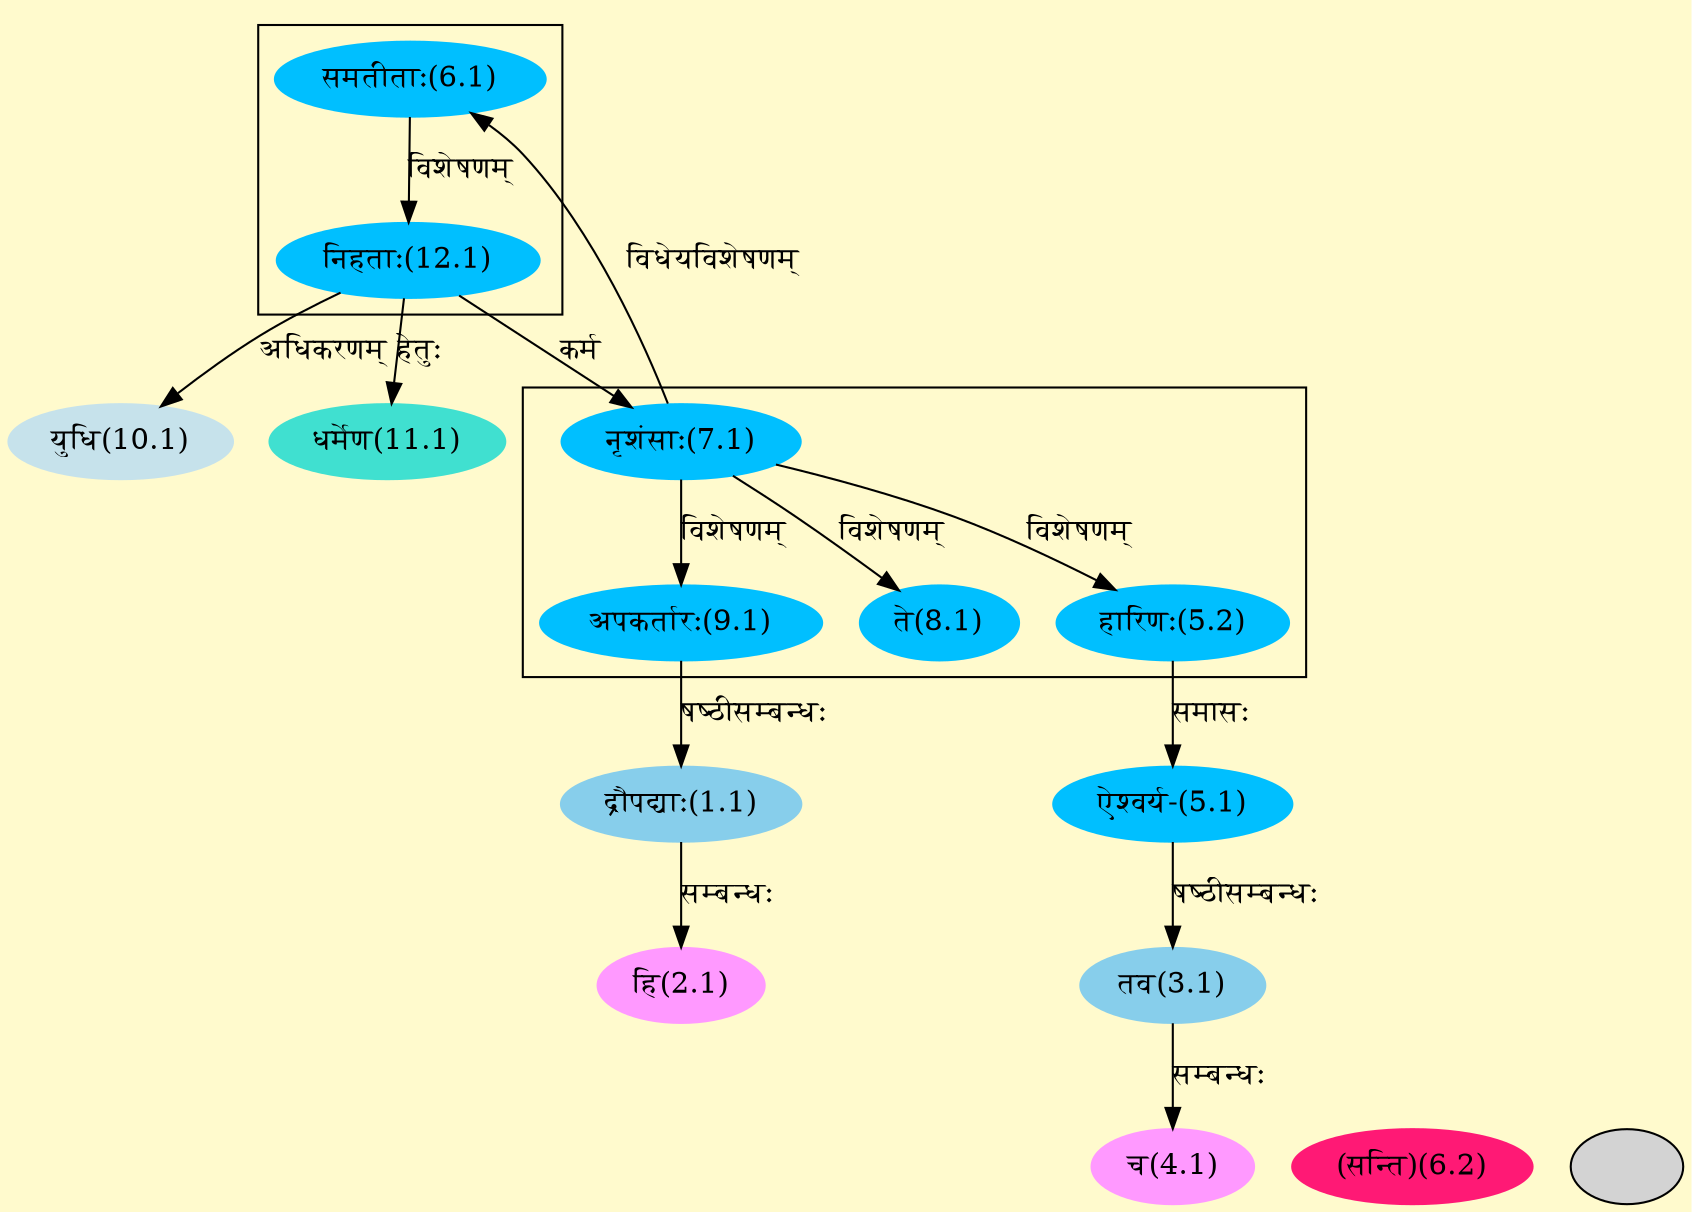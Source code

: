 digraph G{
rankdir=BT;
 compound=true;
 bgcolor="lemonchiffon1";

subgraph cluster_1{
Node5_2 [style=filled, color="#00BFFF" label = "हारिणः(5.2)"]
Node7_1 [style=filled, color="#00BFFF" label = "नृशंसाः(7.1)"]
Node8_1 [style=filled, color="#00BFFF" label = "ते(8.1)"]
Node9_1 [style=filled, color="#00BFFF" label = "अपकर्तारः(9.1)"]

}

subgraph cluster_2{
Node12_1 [style=filled, color="#00BFFF" label = "निहताः(12.1)"]
Node6_1 [style=filled, color="#00BFFF" label = "समतीताः(6.1)"]

}
Node1_1 [style=filled, color="#87CEEB" label = "द्रौपद्याः(1.1)"]
Node9_1 [style=filled, color="#00BFFF" label = "अपकर्तारः(9.1)"]
Node2_1 [style=filled, color="#FF99FF" label = "हि(2.1)"]
Node3_1 [style=filled, color="#87CEEB" label = "तव(3.1)"]
Node5_1 [style=filled, color="#00BFFF" label = "ऐश्वर्य-(5.1)"]
Node4_1 [style=filled, color="#FF99FF" label = "च(4.1)"]
Node5_2 [style=filled, color="#00BFFF" label = "हारिणः(5.2)"]
Node6_1 [style=filled, color="#00BFFF" label = "समतीताः(6.1)"]
Node7_1 [style=filled, color="#00BFFF" label = "नृशंसाः(7.1)"]
Node6_2 [style=filled, color="#FF1975" label = "(सन्ति)(6.2)"]
Node7_2 [style=filled, color="" label = ""]
Node12_1 [style=filled, color="#00BFFF" label = "निहताः(12.1)"]
Node10_1 [style=filled, color="#C6E2EB" label = "युधि(10.1)"]
Node11_1 [style=filled, color="#40E0D0" label = "धर्मेण(11.1)"]
/* Start of Relations section */

Node1_1 -> Node9_1 [  label="षष्ठीसम्बन्धः"  dir="back" ]
Node2_1 -> Node1_1 [  label="सम्बन्धः"  dir="back" ]
Node3_1 -> Node5_1 [  label="षष्ठीसम्बन्धः"  dir="back" ]
Node4_1 -> Node3_1 [  label="सम्बन्धः"  dir="back" ]
Node5_1 -> Node5_2 [  label="समासः"  dir="back" ]
Node5_2 -> Node7_1 [  label="विशेषणम्"  dir="back" ]
Node6_1 -> Node7_1 [  label="विधेयविशेषणम्"  dir="back" ]
Node7_1 -> Node12_1 [  label="कर्म"  dir="back" ]
Node8_1 -> Node7_1 [  label="विशेषणम्"  dir="back" ]
Node9_1 -> Node7_1 [  label="विशेषणम्"  dir="back" ]
Node10_1 -> Node12_1 [  label="अधिकरणम्"  dir="back" ]
Node11_1 -> Node12_1 [  label="हेतुः"  dir="back" ]
Node12_1 -> Node6_1 [  label="विशेषणम्"  dir="back" ]
}
